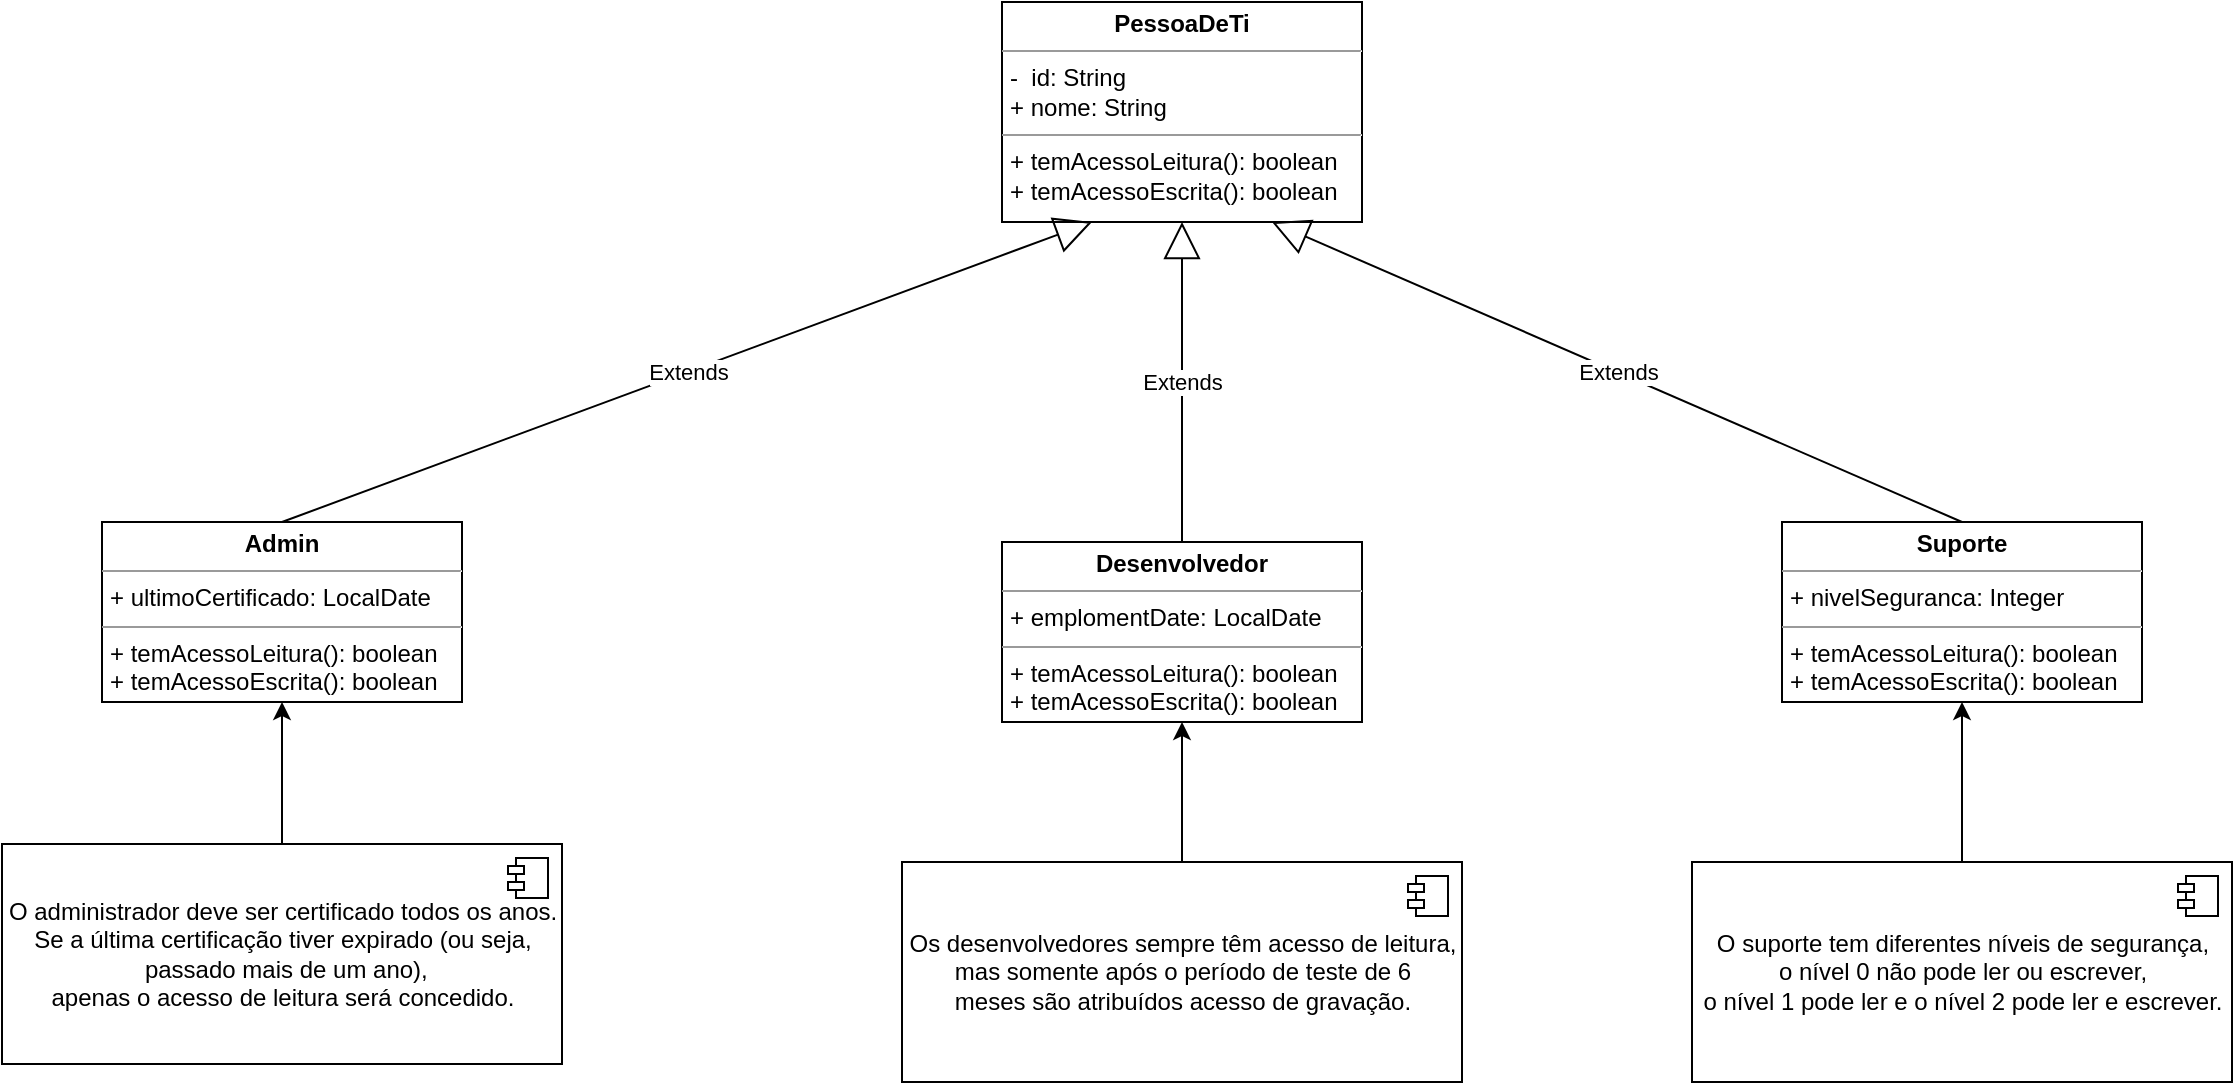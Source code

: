 <mxfile version="18.1.3" type="github">
  <diagram id="C5RBs43oDa-KdzZeNtuy" name="Page-1">
    <mxGraphModel dx="1422" dy="754" grid="1" gridSize="10" guides="1" tooltips="1" connect="1" arrows="1" fold="1" page="1" pageScale="1" pageWidth="1169" pageHeight="827" math="0" shadow="0">
      <root>
        <mxCell id="WIyWlLk6GJQsqaUBKTNV-0" />
        <mxCell id="WIyWlLk6GJQsqaUBKTNV-1" parent="WIyWlLk6GJQsqaUBKTNV-0" />
        <mxCell id="t3I_czFKezXpS0lLie-e-2" value="&lt;p style=&quot;margin:0px;margin-top:4px;text-align:center;&quot;&gt;&lt;b&gt;PessoaDeTi&lt;/b&gt;&lt;/p&gt;&lt;hr size=&quot;1&quot;&gt;&lt;p style=&quot;margin:0px;margin-left:4px;&quot;&gt;-&amp;nbsp; id: String&lt;/p&gt;&lt;p style=&quot;margin:0px;margin-left:4px;&quot;&gt;+ nome: String&lt;/p&gt;&lt;hr size=&quot;1&quot;&gt;&lt;p style=&quot;margin:0px;margin-left:4px;&quot;&gt;+ temAcessoLeitura(): boolean&lt;br&gt;+ temAcessoEscrita(): boolean&lt;/p&gt;" style="verticalAlign=top;align=left;overflow=fill;fontSize=12;fontFamily=Helvetica;html=1;" vertex="1" parent="WIyWlLk6GJQsqaUBKTNV-1">
          <mxGeometry x="550" y="20" width="180" height="110" as="geometry" />
        </mxCell>
        <mxCell id="t3I_czFKezXpS0lLie-e-3" value="&lt;p style=&quot;margin:0px;margin-top:4px;text-align:center;&quot;&gt;&lt;b&gt;Admin&lt;/b&gt;&lt;/p&gt;&lt;hr size=&quot;1&quot;&gt;&lt;p style=&quot;margin:0px;margin-left:4px;&quot;&gt;+ ultimoCertificado: LocalDate&lt;/p&gt;&lt;hr size=&quot;1&quot;&gt;&lt;p style=&quot;margin:0px;margin-left:4px;&quot;&gt;&lt;span style=&quot;background-color: initial;&quot;&gt;+ temAcessoLeitura(): boolean&lt;/span&gt;&lt;/p&gt;&lt;p style=&quot;margin: 0px 0px 0px 4px;&quot;&gt;+ temAcessoEscrita(): boolean&lt;/p&gt;" style="verticalAlign=top;align=left;overflow=fill;fontSize=12;fontFamily=Helvetica;html=1;" vertex="1" parent="WIyWlLk6GJQsqaUBKTNV-1">
          <mxGeometry x="100" y="280" width="180" height="90" as="geometry" />
        </mxCell>
        <mxCell id="t3I_czFKezXpS0lLie-e-4" value="&lt;p style=&quot;margin:0px;margin-top:4px;text-align:center;&quot;&gt;&lt;b&gt;Desenvolvedor&lt;/b&gt;&lt;/p&gt;&lt;hr size=&quot;1&quot;&gt;&lt;p style=&quot;margin:0px;margin-left:4px;&quot;&gt;+ emplomentDate: LocalDate&lt;/p&gt;&lt;hr size=&quot;1&quot;&gt;&lt;p style=&quot;margin: 0px 0px 0px 4px;&quot;&gt;&lt;span style=&quot;background-color: initial;&quot;&gt;+ temAcessoLeitura(): boolean&lt;/span&gt;&lt;/p&gt;&lt;p style=&quot;margin: 0px 0px 0px 4px;&quot;&gt;+ temAcessoEscrita(): boolean&lt;/p&gt;" style="verticalAlign=top;align=left;overflow=fill;fontSize=12;fontFamily=Helvetica;html=1;" vertex="1" parent="WIyWlLk6GJQsqaUBKTNV-1">
          <mxGeometry x="550" y="290" width="180" height="90" as="geometry" />
        </mxCell>
        <mxCell id="t3I_czFKezXpS0lLie-e-6" value="&lt;p style=&quot;margin:0px;margin-top:4px;text-align:center;&quot;&gt;&lt;b&gt;Suporte&lt;/b&gt;&lt;/p&gt;&lt;hr size=&quot;1&quot;&gt;&lt;p style=&quot;margin:0px;margin-left:4px;&quot;&gt;+ nivelSeguranca: Integer&lt;/p&gt;&lt;hr size=&quot;1&quot;&gt;&lt;p style=&quot;margin: 0px 0px 0px 4px;&quot;&gt;&lt;span style=&quot;background-color: initial;&quot;&gt;+ temAcessoLeitura(): boolean&lt;/span&gt;&lt;/p&gt;&lt;p style=&quot;margin: 0px 0px 0px 4px;&quot;&gt;+ temAcessoEscrita(): boolean&lt;/p&gt;" style="verticalAlign=top;align=left;overflow=fill;fontSize=12;fontFamily=Helvetica;html=1;" vertex="1" parent="WIyWlLk6GJQsqaUBKTNV-1">
          <mxGeometry x="940" y="280" width="180" height="90" as="geometry" />
        </mxCell>
        <mxCell id="t3I_czFKezXpS0lLie-e-8" value="Extends" style="endArrow=block;endSize=16;endFill=0;html=1;rounded=0;exitX=0.5;exitY=0;exitDx=0;exitDy=0;entryX=0.25;entryY=1;entryDx=0;entryDy=0;" edge="1" parent="WIyWlLk6GJQsqaUBKTNV-1" source="t3I_czFKezXpS0lLie-e-3" target="t3I_czFKezXpS0lLie-e-2">
          <mxGeometry width="160" relative="1" as="geometry">
            <mxPoint x="130" y="230" as="sourcePoint" />
            <mxPoint x="290" y="230" as="targetPoint" />
          </mxGeometry>
        </mxCell>
        <mxCell id="t3I_czFKezXpS0lLie-e-9" value="Extends" style="endArrow=block;endSize=16;endFill=0;html=1;rounded=0;exitX=0.5;exitY=0;exitDx=0;exitDy=0;entryX=0.5;entryY=1;entryDx=0;entryDy=0;" edge="1" parent="WIyWlLk6GJQsqaUBKTNV-1" source="t3I_czFKezXpS0lLie-e-4" target="t3I_czFKezXpS0lLie-e-2">
          <mxGeometry width="160" relative="1" as="geometry">
            <mxPoint x="360" y="240" as="sourcePoint" />
            <mxPoint x="520" y="240" as="targetPoint" />
          </mxGeometry>
        </mxCell>
        <mxCell id="t3I_czFKezXpS0lLie-e-10" value="Extends" style="endArrow=block;endSize=16;endFill=0;html=1;rounded=0;exitX=0.5;exitY=0;exitDx=0;exitDy=0;entryX=0.75;entryY=1;entryDx=0;entryDy=0;" edge="1" parent="WIyWlLk6GJQsqaUBKTNV-1" source="t3I_czFKezXpS0lLie-e-6" target="t3I_czFKezXpS0lLie-e-2">
          <mxGeometry width="160" relative="1" as="geometry">
            <mxPoint x="600" y="220" as="sourcePoint" />
            <mxPoint x="760" y="220" as="targetPoint" />
          </mxGeometry>
        </mxCell>
        <mxCell id="t3I_czFKezXpS0lLie-e-18" value="" style="edgeStyle=orthogonalEdgeStyle;rounded=0;orthogonalLoop=1;jettySize=auto;html=1;" edge="1" parent="WIyWlLk6GJQsqaUBKTNV-1" source="t3I_czFKezXpS0lLie-e-13" target="t3I_czFKezXpS0lLie-e-3">
          <mxGeometry relative="1" as="geometry" />
        </mxCell>
        <mxCell id="t3I_czFKezXpS0lLie-e-13" value="O administrador deve ser certificado&amp;nbsp;todos os anos.&lt;br&gt;Se a última certificação tiver expirado (ou seja,&lt;br&gt;&amp;nbsp;passado mais de um ano),&lt;br&gt;apenas o acesso de leitura será concedido." style="html=1;dropTarget=0;" vertex="1" parent="WIyWlLk6GJQsqaUBKTNV-1">
          <mxGeometry x="50" y="441" width="280" height="110" as="geometry" />
        </mxCell>
        <mxCell id="t3I_czFKezXpS0lLie-e-14" value="" style="shape=module;jettyWidth=8;jettyHeight=4;" vertex="1" parent="t3I_czFKezXpS0lLie-e-13">
          <mxGeometry x="1" width="20" height="20" relative="1" as="geometry">
            <mxPoint x="-27" y="7" as="offset" />
          </mxGeometry>
        </mxCell>
        <mxCell id="t3I_czFKezXpS0lLie-e-21" value="" style="edgeStyle=orthogonalEdgeStyle;rounded=0;orthogonalLoop=1;jettySize=auto;html=1;" edge="1" parent="WIyWlLk6GJQsqaUBKTNV-1" source="t3I_czFKezXpS0lLie-e-19" target="t3I_czFKezXpS0lLie-e-4">
          <mxGeometry relative="1" as="geometry" />
        </mxCell>
        <mxCell id="t3I_czFKezXpS0lLie-e-19" value="Os desenvolvedores sempre têm acesso de leitura, &lt;br&gt;mas somente após o período de teste de 6&lt;br&gt;meses são atribuídos acesso de gravação." style="html=1;dropTarget=0;" vertex="1" parent="WIyWlLk6GJQsqaUBKTNV-1">
          <mxGeometry x="500" y="450" width="280" height="110" as="geometry" />
        </mxCell>
        <mxCell id="t3I_czFKezXpS0lLie-e-20" value="" style="shape=module;jettyWidth=8;jettyHeight=4;" vertex="1" parent="t3I_czFKezXpS0lLie-e-19">
          <mxGeometry x="1" width="20" height="20" relative="1" as="geometry">
            <mxPoint x="-27" y="7" as="offset" />
          </mxGeometry>
        </mxCell>
        <mxCell id="t3I_czFKezXpS0lLie-e-24" value="" style="edgeStyle=orthogonalEdgeStyle;rounded=0;orthogonalLoop=1;jettySize=auto;html=1;" edge="1" parent="WIyWlLk6GJQsqaUBKTNV-1" source="t3I_czFKezXpS0lLie-e-22" target="t3I_czFKezXpS0lLie-e-6">
          <mxGeometry relative="1" as="geometry" />
        </mxCell>
        <mxCell id="t3I_czFKezXpS0lLie-e-22" value="O suporte tem diferentes níveis de segurança, &lt;br&gt;o nível 0 não pode ler ou escrever, &lt;br&gt;o nível 1 pode ler e o nível 2 pode ler e escrever." style="html=1;dropTarget=0;" vertex="1" parent="WIyWlLk6GJQsqaUBKTNV-1">
          <mxGeometry x="895" y="450" width="270" height="110" as="geometry" />
        </mxCell>
        <mxCell id="t3I_czFKezXpS0lLie-e-23" value="" style="shape=module;jettyWidth=8;jettyHeight=4;" vertex="1" parent="t3I_czFKezXpS0lLie-e-22">
          <mxGeometry x="1" width="20" height="20" relative="1" as="geometry">
            <mxPoint x="-27" y="7" as="offset" />
          </mxGeometry>
        </mxCell>
      </root>
    </mxGraphModel>
  </diagram>
</mxfile>
